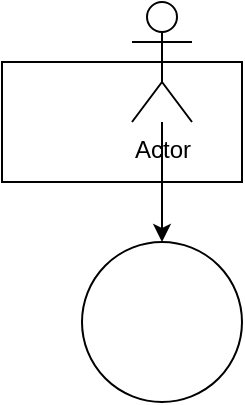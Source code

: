 <mxfile version="22.1.5" type="github">
  <diagram name="Stránka-1" id="951FYTE5dDydaC981Dtf">
    <mxGraphModel dx="1431" dy="748" grid="1" gridSize="10" guides="1" tooltips="1" connect="1" arrows="1" fold="1" page="1" pageScale="1" pageWidth="827" pageHeight="1169" math="0" shadow="0">
      <root>
        <mxCell id="0" />
        <mxCell id="1" parent="0" />
        <mxCell id="JmXJE_Q1yOTrepqEHo0f-1" value="" style="rounded=0;whiteSpace=wrap;html=1;" parent="1" vertex="1">
          <mxGeometry x="265" y="380" width="120" height="60" as="geometry" />
        </mxCell>
        <mxCell id="J4Ba_1ifq-t-_J1fq2xJ-2" value="" style="edgeStyle=orthogonalEdgeStyle;rounded=0;orthogonalLoop=1;jettySize=auto;html=1;" parent="1" source="JmXJE_Q1yOTrepqEHo0f-2" target="J4Ba_1ifq-t-_J1fq2xJ-1" edge="1">
          <mxGeometry relative="1" as="geometry" />
        </mxCell>
        <mxCell id="JmXJE_Q1yOTrepqEHo0f-2" value="Actor" style="shape=umlActor;verticalLabelPosition=bottom;verticalAlign=top;html=1;outlineConnect=0;" parent="1" vertex="1">
          <mxGeometry x="330" y="350" width="30" height="60" as="geometry" />
        </mxCell>
        <mxCell id="J4Ba_1ifq-t-_J1fq2xJ-1" value="" style="ellipse;whiteSpace=wrap;html=1;verticalAlign=top;" parent="1" vertex="1">
          <mxGeometry x="305" y="470" width="80" height="80" as="geometry" />
        </mxCell>
      </root>
    </mxGraphModel>
  </diagram>
</mxfile>
